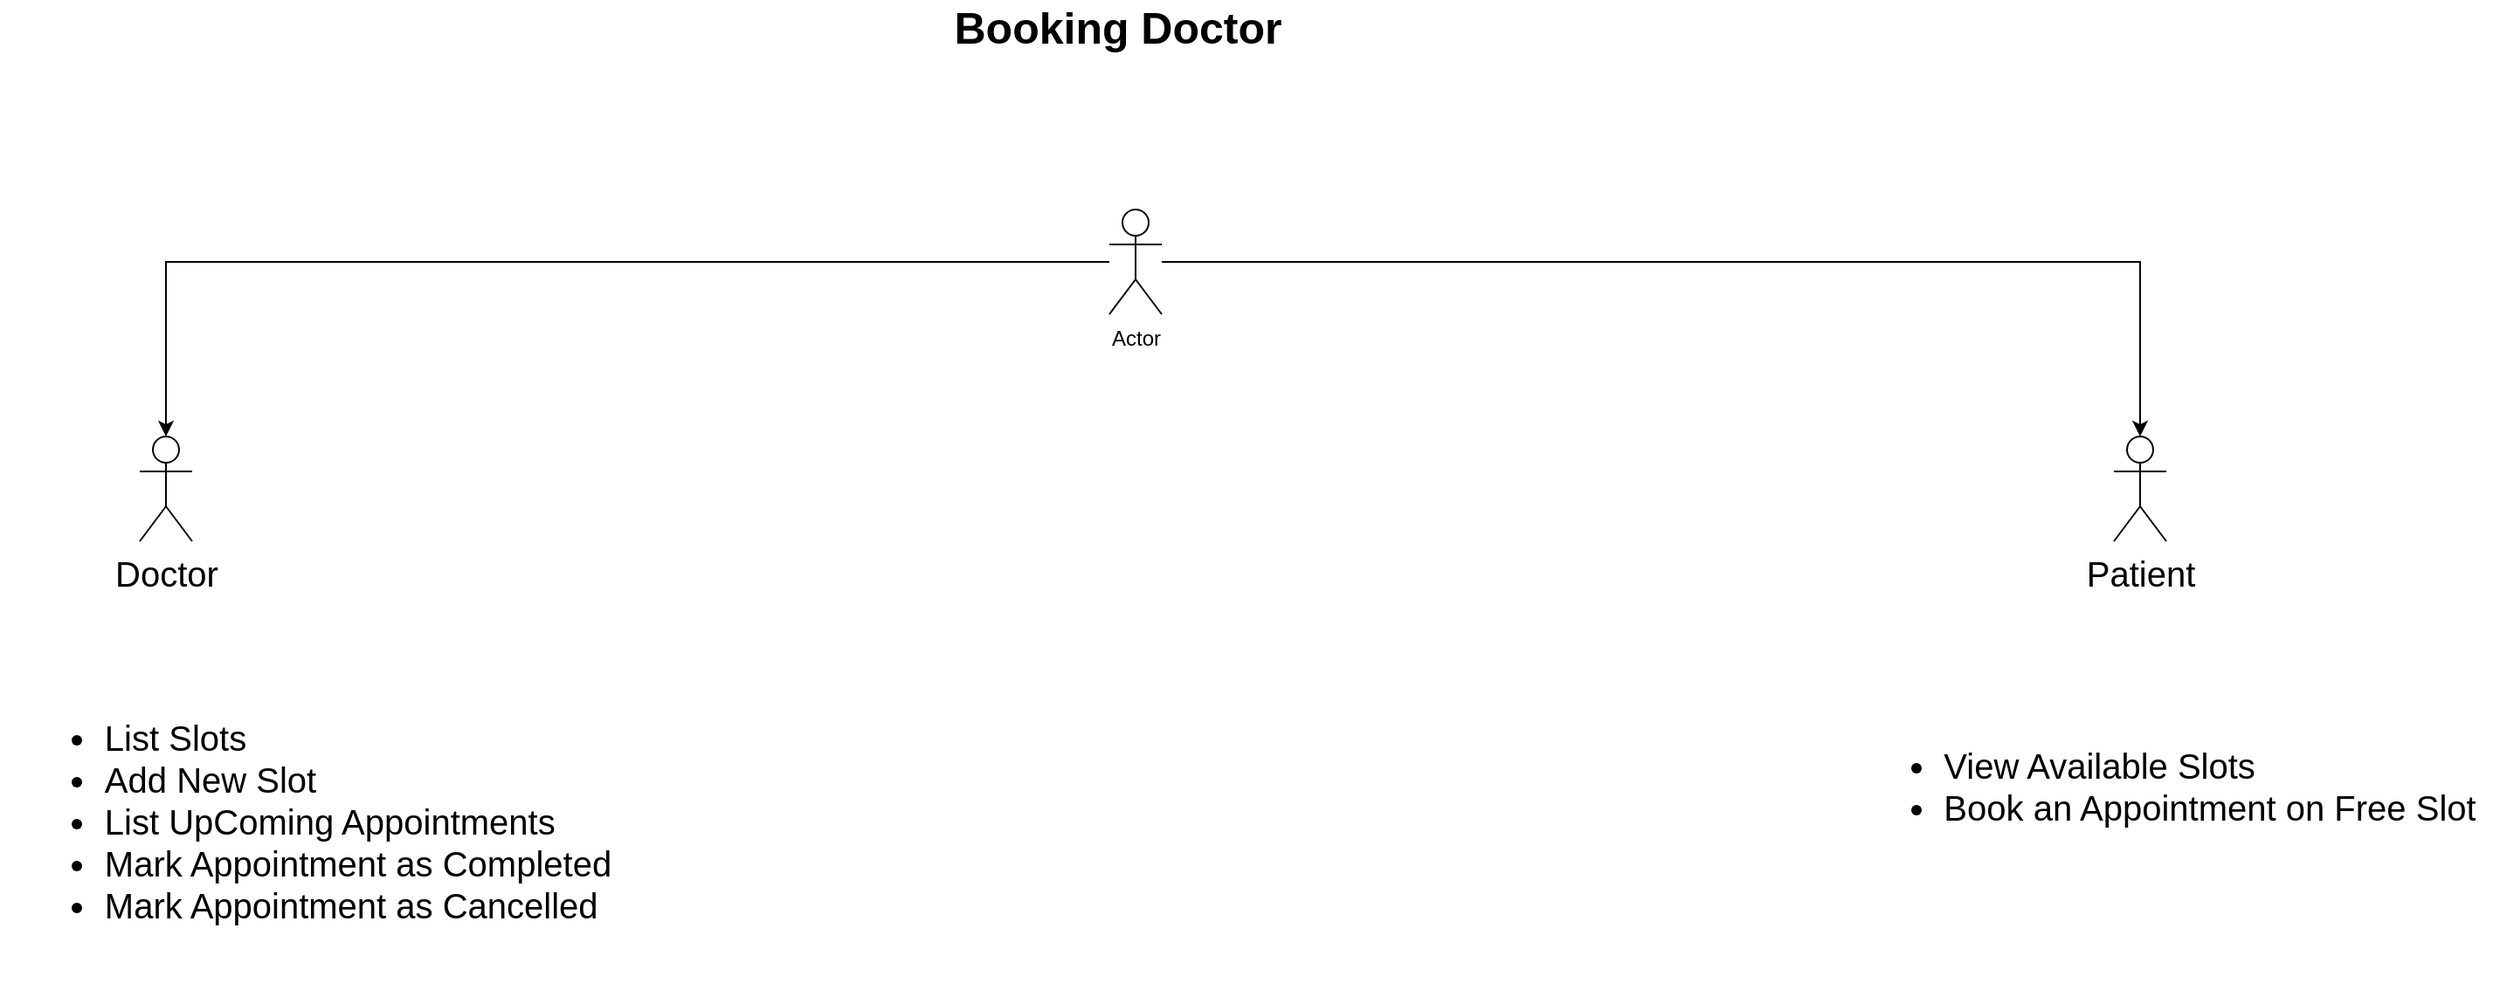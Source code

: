 <mxfile pages="5">
    <diagram name="Actors" id="Uj5xaqc0N7q7OmNPKLTP">
        <mxGraphModel dx="1476" dy="366" grid="1" gridSize="10" guides="1" tooltips="1" connect="1" arrows="1" fold="1" page="1" pageScale="1" pageWidth="850" pageHeight="1100" math="0" shadow="0">
            <root>
                <mxCell id="0"/>
                <mxCell id="1" parent="0"/>
                <mxCell id="eKUQsuH1OrGry_JKIRW3-1" value="Booking Doctor" style="text;html=1;align=center;verticalAlign=middle;whiteSpace=wrap;rounded=0;fontStyle=1;fontSize=25;" parent="1" vertex="1">
                    <mxGeometry x="300" y="40" width="260" height="30" as="geometry"/>
                </mxCell>
                <mxCell id="eKUQsuH1OrGry_JKIRW3-4" value="" style="edgeStyle=orthogonalEdgeStyle;rounded=0;orthogonalLoop=1;jettySize=auto;html=1;" parent="1" source="eKUQsuH1OrGry_JKIRW3-2" target="eKUQsuH1OrGry_JKIRW3-3" edge="1">
                    <mxGeometry relative="1" as="geometry"/>
                </mxCell>
                <mxCell id="eKUQsuH1OrGry_JKIRW3-6" value="" style="edgeStyle=orthogonalEdgeStyle;rounded=0;orthogonalLoop=1;jettySize=auto;html=1;" parent="1" source="eKUQsuH1OrGry_JKIRW3-2" target="eKUQsuH1OrGry_JKIRW3-5" edge="1">
                    <mxGeometry relative="1" as="geometry"/>
                </mxCell>
                <mxCell id="eKUQsuH1OrGry_JKIRW3-2" value="Actor" style="shape=umlActor;verticalLabelPosition=bottom;verticalAlign=top;html=1;outlineConnect=0;" parent="1" vertex="1">
                    <mxGeometry x="425" y="160" width="30" height="60" as="geometry"/>
                </mxCell>
                <mxCell id="eKUQsuH1OrGry_JKIRW3-3" value="Doctor" style="shape=umlActor;verticalLabelPosition=bottom;verticalAlign=top;html=1;outlineConnect=0;fontSize=20;" parent="1" vertex="1">
                    <mxGeometry x="-130" y="290" width="30" height="60" as="geometry"/>
                </mxCell>
                <mxCell id="eKUQsuH1OrGry_JKIRW3-5" value="Patient" style="shape=umlActor;verticalLabelPosition=bottom;verticalAlign=top;html=1;outlineConnect=0;fontSize=20;" parent="1" vertex="1">
                    <mxGeometry x="1000" y="290" width="30" height="60" as="geometry"/>
                </mxCell>
                <mxCell id="eKUQsuH1OrGry_JKIRW3-8" value="&lt;ul&gt;&lt;li style=&quot;text-align: left;&quot;&gt;List Slots&lt;/li&gt;&lt;li style=&quot;text-align: left;&quot;&gt;Add New Slot&lt;/li&gt;&lt;li style=&quot;text-align: left;&quot;&gt;List UpComing Appointments&lt;/li&gt;&lt;li style=&quot;text-align: left;&quot;&gt;Mark Appointment as Completed&lt;/li&gt;&lt;li style=&quot;text-align: left;&quot;&gt;Mark Appointment as Cancelled&lt;/li&gt;&lt;/ul&gt;" style="text;strokeColor=none;fillColor=none;html=1;whiteSpace=wrap;verticalAlign=middle;overflow=hidden;align=center;fontSize=20;" parent="1" vertex="1">
                    <mxGeometry x="-210" y="410" width="370" height="200" as="geometry"/>
                </mxCell>
                <mxCell id="eKUQsuH1OrGry_JKIRW3-14" value="&lt;ul&gt;&lt;li style=&quot;text-align: left;&quot;&gt;&lt;span style=&quot;background-color: transparent; color: light-dark(rgb(0, 0, 0), rgb(255, 255, 255));&quot;&gt;View Available Slots&lt;/span&gt;&lt;br&gt;&lt;/li&gt;&lt;li style=&quot;text-align: left;&quot;&gt;Book an Appointment on Free Slot&lt;/li&gt;&lt;/ul&gt;" style="text;strokeColor=none;fillColor=none;html=1;whiteSpace=wrap;verticalAlign=middle;overflow=hidden;align=center;fontSize=20;" parent="1" vertex="1">
                    <mxGeometry x="850" y="410" width="370" height="160" as="geometry"/>
                </mxCell>
            </root>
        </mxGraphModel>
    </diagram>
    <diagram id="X-sH2ErE4nEwR6ok2ZJJ" name="A- Doctor Availability Module">
        <mxGraphModel dx="835" dy="829" grid="1" gridSize="10" guides="1" tooltips="1" connect="1" arrows="1" fold="1" page="1" pageScale="1" pageWidth="850" pageHeight="1100" math="0" shadow="0">
            <root>
                <mxCell id="0"/>
                <mxCell id="1" parent="0"/>
                <mxCell id="j19hEm3TBlXu6-seOeiy-2" value="&lt;font style=&quot;font-size: 20px;&quot;&gt;Doctor Availability Module (Layered Architecture)&lt;/font&gt;" style="whiteSpace=wrap;html=1;shadow=0;dashed=0;fontSize=10;align=center;fillColor=#1A1A1A;strokeColor=#1A1A1A;fontColor=#FFFFFF;" parent="1" vertex="1">
                    <mxGeometry x="276" y="20" width="299" height="60" as="geometry"/>
                </mxCell>
                <mxCell id="j19hEm3TBlXu6-seOeiy-3" value="&lt;font style=&quot;font-size: 20px;&quot;&gt;&lt;b&gt;Presentation Layer&lt;/b&gt;&lt;/font&gt;" style="text;html=1;align=center;verticalAlign=middle;whiteSpace=wrap;rounded=0;" parent="1" vertex="1">
                    <mxGeometry x="335" y="120" width="210" height="30" as="geometry"/>
                </mxCell>
                <mxCell id="j19hEm3TBlXu6-seOeiy-4" value="Controllers/SlotController" style="text;html=1;align=center;verticalAlign=middle;whiteSpace=wrap;rounded=0;fontSize=20;" parent="1" vertex="1">
                    <mxGeometry x="390" y="170" width="120" height="30" as="geometry"/>
                </mxCell>
                <mxCell id="j19hEm3TBlXu6-seOeiy-5" value="&lt;font style=&quot;font-size: 20px;&quot;&gt;&lt;b&gt;Business Layer&lt;/b&gt;&lt;/font&gt;" style="text;html=1;align=center;verticalAlign=middle;whiteSpace=wrap;rounded=0;" parent="1" vertex="1">
                    <mxGeometry x="330" y="240" width="210" height="30" as="geometry"/>
                </mxCell>
                <mxCell id="j19hEm3TBlXu6-seOeiy-7" value="Services/SlotService" style="text;html=1;align=center;verticalAlign=middle;whiteSpace=wrap;rounded=0;fontSize=20;" parent="1" vertex="1">
                    <mxGeometry x="390" y="290" width="120" height="30" as="geometry"/>
                </mxCell>
                <mxCell id="j19hEm3TBlXu6-seOeiy-8" value="Models/Slot" style="text;html=1;align=center;verticalAlign=middle;whiteSpace=wrap;rounded=0;fontSize=20;" parent="1" vertex="1">
                    <mxGeometry x="380" y="330" width="120" height="30" as="geometry"/>
                </mxCell>
                <mxCell id="j19hEm3TBlXu6-seOeiy-11" value="" style="edgeStyle=orthogonalEdgeStyle;rounded=0;orthogonalLoop=1;jettySize=auto;html=1;" parent="1" source="j19hEm3TBlXu6-seOeiy-9" target="j19hEm3TBlXu6-seOeiy-10" edge="1">
                    <mxGeometry relative="1" as="geometry"/>
                </mxCell>
                <mxCell id="j19hEm3TBlXu6-seOeiy-9" value="Repositories/SlotRepository" style="text;html=1;align=center;verticalAlign=middle;whiteSpace=wrap;rounded=0;fontSize=20;" parent="1" vertex="1">
                    <mxGeometry x="365" y="440" width="120" height="30" as="geometry"/>
                </mxCell>
                <mxCell id="j19hEm3TBlXu6-seOeiy-10" value="&lt;font style=&quot;font-size: 20px;&quot;&gt;&lt;b&gt;Data Layer&lt;/b&gt;&lt;/font&gt;" style="text;html=1;align=center;verticalAlign=middle;whiteSpace=wrap;rounded=0;" parent="1" vertex="1">
                    <mxGeometry x="320" y="400" width="210" height="30" as="geometry"/>
                </mxCell>
                <mxCell id="j19hEm3TBlXu6-seOeiy-12" value="Controllers/SlotController" style="text;html=1;align=center;verticalAlign=middle;whiteSpace=wrap;rounded=0;fontSize=20;" parent="1" vertex="1">
                    <mxGeometry x="90" y="600" width="120" height="30" as="geometry"/>
                </mxCell>
                <mxCell id="j19hEm3TBlXu6-seOeiy-19" value="" style="edgeStyle=orthogonalEdgeStyle;rounded=0;orthogonalLoop=1;jettySize=auto;html=1;" parent="1" target="j19hEm3TBlXu6-seOeiy-18" edge="1">
                    <mxGeometry relative="1" as="geometry">
                        <mxPoint x="545" y="670" as="sourcePoint"/>
                    </mxGeometry>
                </mxCell>
                <mxCell id="j19hEm3TBlXu6-seOeiy-17" value="Services/SlotService" style="text;html=1;align=center;verticalAlign=middle;whiteSpace=wrap;rounded=0;fontSize=20;" parent="1" vertex="1">
                    <mxGeometry x="550" y="600" width="120" height="30" as="geometry"/>
                </mxCell>
                <mxCell id="j19hEm3TBlXu6-seOeiy-18" value="addSlot" style="text;html=1;align=center;verticalAlign=middle;whiteSpace=wrap;rounded=0;fontSize=20;" parent="1" vertex="1">
                    <mxGeometry x="485" y="750" width="120" height="30" as="geometry"/>
                </mxCell>
                <mxCell id="j19hEm3TBlXu6-seOeiy-20" value="List Slots" style="text;html=1;align=center;verticalAlign=middle;whiteSpace=wrap;rounded=0;fontSize=20;" parent="1" vertex="1">
                    <mxGeometry x="625" y="750" width="120" height="30" as="geometry"/>
                </mxCell>
                <mxCell id="j19hEm3TBlXu6-seOeiy-21" value="" style="edgeStyle=orthogonalEdgeStyle;rounded=0;orthogonalLoop=1;jettySize=auto;html=1;entryX=0.5;entryY=0;entryDx=0;entryDy=0;exitX=0.5;exitY=1;exitDx=0;exitDy=0;" parent="1" target="j19hEm3TBlXu6-seOeiy-20" edge="1">
                    <mxGeometry relative="1" as="geometry">
                        <mxPoint x="545" y="670" as="sourcePoint"/>
                        <mxPoint x="555" y="760" as="targetPoint"/>
                        <Array as="points">
                            <mxPoint x="685" y="670"/>
                        </Array>
                    </mxGeometry>
                </mxCell>
                <mxCell id="j19hEm3TBlXu6-seOeiy-23" value="" style="endArrow=classic;html=1;rounded=0;exitX=0.5;exitY=1;exitDx=0;exitDy=0;" parent="1" source="j19hEm3TBlXu6-seOeiy-17" edge="1">
                    <mxGeometry width="50" height="50" relative="1" as="geometry">
                        <mxPoint x="400" y="850" as="sourcePoint"/>
                        <mxPoint x="610" y="670" as="targetPoint"/>
                    </mxGeometry>
                </mxCell>
                <mxCell id="j19hEm3TBlXu6-seOeiy-24" value="" style="edgeStyle=orthogonalEdgeStyle;rounded=0;orthogonalLoop=1;jettySize=auto;html=1;" parent="1" target="j19hEm3TBlXu6-seOeiy-25" edge="1">
                    <mxGeometry relative="1" as="geometry">
                        <mxPoint x="60" y="660" as="sourcePoint"/>
                    </mxGeometry>
                </mxCell>
                <mxCell id="j19hEm3TBlXu6-seOeiy-25" value="addSlot" style="text;html=1;align=center;verticalAlign=middle;whiteSpace=wrap;rounded=0;fontSize=20;" parent="1" vertex="1">
                    <mxGeometry y="740" width="120" height="30" as="geometry"/>
                </mxCell>
                <mxCell id="j19hEm3TBlXu6-seOeiy-26" value="List Slots" style="text;html=1;align=center;verticalAlign=middle;whiteSpace=wrap;rounded=0;fontSize=20;" parent="1" vertex="1">
                    <mxGeometry x="140" y="740" width="120" height="30" as="geometry"/>
                </mxCell>
                <mxCell id="j19hEm3TBlXu6-seOeiy-27" value="" style="edgeStyle=orthogonalEdgeStyle;rounded=0;orthogonalLoop=1;jettySize=auto;html=1;entryX=0.5;entryY=0;entryDx=0;entryDy=0;exitX=0.5;exitY=1;exitDx=0;exitDy=0;" parent="1" target="j19hEm3TBlXu6-seOeiy-26" edge="1">
                    <mxGeometry relative="1" as="geometry">
                        <mxPoint x="60" y="660" as="sourcePoint"/>
                        <mxPoint x="70" y="750" as="targetPoint"/>
                        <Array as="points">
                            <mxPoint x="200" y="660"/>
                        </Array>
                    </mxGeometry>
                </mxCell>
                <mxCell id="j19hEm3TBlXu6-seOeiy-28" value="" style="endArrow=classic;html=1;rounded=0;exitX=0.5;exitY=1;exitDx=0;exitDy=0;" parent="1" edge="1">
                    <mxGeometry width="50" height="50" relative="1" as="geometry">
                        <mxPoint x="125" y="620" as="sourcePoint"/>
                        <mxPoint x="125" y="660" as="targetPoint"/>
                    </mxGeometry>
                </mxCell>
            </root>
        </mxGraphModel>
    </diagram>
    <diagram name="B- Appointment Booking Module" id="W3GN4L1mm5saj4UXmLPY">
        <mxGraphModel dx="2102" dy="1244" grid="1" gridSize="10" guides="1" tooltips="1" connect="1" arrows="1" fold="1" page="1" pageScale="1" pageWidth="850" pageHeight="1100" math="0" shadow="0">
            <root>
                <mxCell id="j270SnznrPz_KhuB3uI5-0"/>
                <mxCell id="j270SnznrPz_KhuB3uI5-1" parent="j270SnznrPz_KhuB3uI5-0"/>
                <mxCell id="WKxwyLp-jp-ZxdTt55H9-5" value="" style="ellipse;whiteSpace=wrap;html=1;" parent="j270SnznrPz_KhuB3uI5-1" vertex="1">
                    <mxGeometry x="-185" y="100" width="1460" height="1250" as="geometry"/>
                </mxCell>
                <mxCell id="JlpWlrA5JRyuCkOGPSDg-0" value="" style="ellipse;whiteSpace=wrap;html=1;" parent="j270SnznrPz_KhuB3uI5-1" vertex="1">
                    <mxGeometry x="70" y="110" width="970" height="850" as="geometry"/>
                </mxCell>
                <mxCell id="WGWI52DquEo9eSg284ff-4" value="" style="ellipse;whiteSpace=wrap;html=1;" parent="j270SnznrPz_KhuB3uI5-1" vertex="1">
                    <mxGeometry x="240" y="160" width="560" height="640" as="geometry"/>
                </mxCell>
                <mxCell id="WGWI52DquEo9eSg284ff-2" value="" style="ellipse;whiteSpace=wrap;html=1;" parent="j270SnznrPz_KhuB3uI5-1" vertex="1">
                    <mxGeometry x="400" y="390" width="240" height="230" as="geometry"/>
                </mxCell>
                <mxCell id="j270SnznrPz_KhuB3uI5-2" value="&lt;font style=&quot;font-size: 20px;&quot;&gt;Appointment Booking Module (Clean Architecture)&lt;/font&gt;" style="whiteSpace=wrap;html=1;shadow=0;dashed=0;fontSize=10;align=center;fillColor=#1A1A1A;strokeColor=#1A1A1A;fontColor=#FFFFFF;" parent="j270SnznrPz_KhuB3uI5-1" vertex="1">
                    <mxGeometry x="276" y="20" width="299" height="60" as="geometry"/>
                </mxCell>
                <mxCell id="WGWI52DquEo9eSg284ff-1" value="&lt;font style=&quot;font-size: 17px;&quot;&gt;Appointment Entities&lt;/font&gt;" style="rounded=0;whiteSpace=wrap;html=1;" parent="j270SnznrPz_KhuB3uI5-1" vertex="1">
                    <mxGeometry x="465" y="440" width="120" height="60" as="geometry"/>
                </mxCell>
                <mxCell id="WGWI52DquEo9eSg284ff-3" value="&lt;font style=&quot;font-size: 17px;&quot;&gt;Appointment Repository Interface&lt;/font&gt;" style="rounded=0;whiteSpace=wrap;html=1;" parent="j270SnznrPz_KhuB3uI5-1" vertex="1">
                    <mxGeometry x="465" y="530" width="120" height="60" as="geometry"/>
                </mxCell>
                <mxCell id="QD_mlYW_1hwSHaym2dd9-2" value="" style="edgeStyle=orthogonalEdgeStyle;rounded=0;orthogonalLoop=1;jettySize=auto;html=1;" parent="j270SnznrPz_KhuB3uI5-1" source="WGWI52DquEo9eSg284ff-5" target="QD_mlYW_1hwSHaym2dd9-1" edge="1">
                    <mxGeometry relative="1" as="geometry"/>
                </mxCell>
                <mxCell id="WGWI52DquEo9eSg284ff-5" value="&lt;font style=&quot;font-size: 17px;&quot;&gt;BookAppointment UseCase&lt;/font&gt;" style="rounded=0;whiteSpace=wrap;html=1;" parent="j270SnznrPz_KhuB3uI5-1" vertex="1">
                    <mxGeometry x="310" y="310" width="175" height="60" as="geometry"/>
                </mxCell>
                <mxCell id="WGWI52DquEo9eSg284ff-6" value="&lt;font style=&quot;font-size: 17px;&quot;&gt;ViewAvailableSlots&lt;/font&gt;&lt;div&gt;&lt;font style=&quot;font-size: 17px;&quot;&gt;Use Case&lt;/font&gt;&lt;/div&gt;" style="rounded=0;whiteSpace=wrap;html=1;" parent="j270SnznrPz_KhuB3uI5-1" vertex="1">
                    <mxGeometry x="570" y="310" width="180" height="60" as="geometry"/>
                </mxCell>
                <mxCell id="WKxwyLp-jp-ZxdTt55H9-0" value="&lt;font style=&quot;font-size: 17px;&quot;&gt;Appointment Reposity&lt;/font&gt;" style="rounded=0;whiteSpace=wrap;html=1;" parent="j270SnznrPz_KhuB3uI5-1" vertex="1">
                    <mxGeometry x="370" y="815" width="200" height="90" as="geometry"/>
                </mxCell>
                <mxCell id="WKxwyLp-jp-ZxdTt55H9-1" value="&lt;font style=&quot;font-size: 17px;&quot;&gt;Appointment Model&lt;/font&gt;" style="rounded=0;whiteSpace=wrap;html=1;" parent="j270SnznrPz_KhuB3uI5-1" vertex="1">
                    <mxGeometry x="670" y="815" width="120" height="60" as="geometry"/>
                </mxCell>
                <mxCell id="WKxwyLp-jp-ZxdTt55H9-2" value="&lt;b&gt;&lt;font style=&quot;font-size: 15px; color: rgb(204, 0, 0);&quot;&gt;Domain Layer&lt;/font&gt;&lt;/b&gt;" style="text;html=1;align=center;verticalAlign=middle;whiteSpace=wrap;rounded=0;" parent="j270SnznrPz_KhuB3uI5-1" vertex="1">
                    <mxGeometry x="480" y="400" width="90" height="30" as="geometry"/>
                </mxCell>
                <mxCell id="WKxwyLp-jp-ZxdTt55H9-3" value="&lt;b&gt;&lt;font style=&quot;font-size: 15px; color: rgb(204, 0, 0);&quot;&gt;UseCases Layer&lt;/font&gt;&lt;/b&gt;" style="text;html=1;align=center;verticalAlign=middle;whiteSpace=wrap;rounded=0;" parent="j270SnznrPz_KhuB3uI5-1" vertex="1">
                    <mxGeometry x="480" y="190" width="90" height="30" as="geometry"/>
                </mxCell>
                <mxCell id="WKxwyLp-jp-ZxdTt55H9-4" value="&lt;b&gt;&lt;font style=&quot;font-size: 15px; color: rgb(204, 0, 0);&quot;&gt;Infrastructure Layer&lt;/font&gt;&lt;/b&gt;" style="text;html=1;align=center;verticalAlign=middle;whiteSpace=wrap;rounded=0;" parent="j270SnznrPz_KhuB3uI5-1" vertex="1">
                    <mxGeometry x="600" y="130" width="130" height="50" as="geometry"/>
                </mxCell>
                <mxCell id="WKxwyLp-jp-ZxdTt55H9-6" value="&lt;b&gt;&lt;font style=&quot;font-size: 15px; color: rgb(204, 0, 0);&quot;&gt;UI Layer&lt;/font&gt;&lt;/b&gt;" style="text;html=1;align=center;verticalAlign=middle;whiteSpace=wrap;rounded=0;" parent="j270SnznrPz_KhuB3uI5-1" vertex="1">
                    <mxGeometry x="1060" y="440" width="130" height="50" as="geometry"/>
                </mxCell>
                <mxCell id="WKxwyLp-jp-ZxdTt55H9-7" value="&lt;span style=&quot;font-size: 17px;&quot;&gt;Appointment Controller&lt;/span&gt;" style="rounded=0;whiteSpace=wrap;html=1;" parent="j270SnznrPz_KhuB3uI5-1" vertex="1">
                    <mxGeometry x="1050" y="550" width="180" height="60" as="geometry"/>
                </mxCell>
                <mxCell id="WKxwyLp-jp-ZxdTt55H9-8" value="&lt;span style=&quot;font-size: 17px;&quot;&gt;Slot Controller&lt;/span&gt;" style="rounded=0;whiteSpace=wrap;html=1;" parent="j270SnznrPz_KhuB3uI5-1" vertex="1">
                    <mxGeometry x="1050" y="640" width="180" height="60" as="geometry"/>
                </mxCell>
                <mxCell id="QD_mlYW_1hwSHaym2dd9-1" value="&lt;font style=&quot;font-size: 17px;&quot;&gt;Fire Event of Confirmation&lt;/font&gt;" style="rounded=0;whiteSpace=wrap;html=1;" parent="j270SnznrPz_KhuB3uI5-1" vertex="1">
                    <mxGeometry x="260" y="410" width="135" height="50" as="geometry"/>
                </mxCell>
            </root>
        </mxGraphModel>
    </diagram>
    <diagram id="EiiA6ceXrb89cSkukrEp" name="C- Appointment Confirmation">
        <mxGraphModel dx="626" dy="366" grid="1" gridSize="10" guides="1" tooltips="1" connect="1" arrows="1" fold="1" page="1" pageScale="1" pageWidth="850" pageHeight="1100" math="0" shadow="0">
            <root>
                <mxCell id="0"/>
                <mxCell id="1" parent="0"/>
                <mxCell id="4CxQro6bld0Tk60CRJKM-1" value="&lt;font style=&quot;font-size: 20px;&quot;&gt;Appointment Confirmation Module (Simple Architecture)&lt;/font&gt;" style="whiteSpace=wrap;html=1;shadow=0;dashed=0;fontSize=10;align=center;fillColor=#1A1A1A;strokeColor=#1A1A1A;fontColor=#FFFFFF;" parent="1" vertex="1">
                    <mxGeometry x="270" y="30" width="299" height="60" as="geometry"/>
                </mxCell>
                <mxCell id="4CxQro6bld0Tk60CRJKM-2" value="Notification" style="rounded=0;whiteSpace=wrap;html=1;" parent="1" vertex="1">
                    <mxGeometry x="360" y="200" width="120" height="60" as="geometry"/>
                </mxCell>
                <mxCell id="4CxQro6bld0Tk60CRJKM-3" value="ListenToConfirmationAppointment" style="rounded=0;whiteSpace=wrap;html=1;" parent="1" vertex="1">
                    <mxGeometry x="320" y="310" width="210" height="80" as="geometry"/>
                </mxCell>
            </root>
        </mxGraphModel>
    </diagram>
    <diagram id="85-Se30D-hgAAOEWUIOP" name="D- Doctor Appointment Managment">
        <mxGraphModel dx="1476" dy="366" grid="1" gridSize="10" guides="1" tooltips="1" connect="1" arrows="1" fold="1" page="1" pageScale="1" pageWidth="850" pageHeight="1100" math="0" shadow="0">
            <root>
                <mxCell id="0"/>
                <mxCell id="1" parent="0"/>
                <mxCell id="SgwjVtaK0joFU57eE6TA-1" value="&lt;font style=&quot;font-size: 20px;&quot;&gt;Doctor Appointment Management (Hexagonal Architecture)&lt;/font&gt;" style="whiteSpace=wrap;html=1;shadow=0;dashed=0;fontSize=10;align=center;fillColor=#1A1A1A;strokeColor=#1A1A1A;fontColor=#FFFFFF;" parent="1" vertex="1">
                    <mxGeometry x="240" y="20" width="390" height="60" as="geometry"/>
                </mxCell>
                <mxCell id="SgwjVtaK0joFU57eE6TA-2" value="" style="rounded=0;whiteSpace=wrap;html=1;" parent="1" vertex="1">
                    <mxGeometry x="110" y="200" width="630" height="320" as="geometry"/>
                </mxCell>
                <mxCell id="SgwjVtaK0joFU57eE6TA-6" value="" style="edgeStyle=orthogonalEdgeStyle;rounded=0;orthogonalLoop=1;jettySize=auto;html=1;" parent="1" source="SgwjVtaK0joFU57eE6TA-3" target="SgwjVtaK0joFU57eE6TA-5" edge="1">
                    <mxGeometry relative="1" as="geometry"/>
                </mxCell>
                <mxCell id="SgwjVtaK0joFU57eE6TA-10" value="" style="edgeStyle=orthogonalEdgeStyle;rounded=0;orthogonalLoop=1;jettySize=auto;html=1;" parent="1" source="SgwjVtaK0joFU57eE6TA-3" target="SgwjVtaK0joFU57eE6TA-9" edge="1">
                    <mxGeometry relative="1" as="geometry"/>
                </mxCell>
                <mxCell id="SgwjVtaK0joFU57eE6TA-3" value="MarkAsCompleted" style="rounded=0;whiteSpace=wrap;html=1;" parent="1" vertex="1">
                    <mxGeometry x="360" y="300" width="120" height="60" as="geometry"/>
                </mxCell>
                <mxCell id="SgwjVtaK0joFU57eE6TA-4" value="MarkAsCancelled" style="rounded=0;whiteSpace=wrap;html=1;" parent="1" vertex="1">
                    <mxGeometry x="360" y="380" width="120" height="60" as="geometry"/>
                </mxCell>
                <mxCell id="SgwjVtaK0joFU57eE6TA-5" value="Check is Reserved ?" style="rounded=0;whiteSpace=wrap;html=1;" parent="1" vertex="1">
                    <mxGeometry x="510" y="300" width="120" height="60" as="geometry"/>
                </mxCell>
                <mxCell id="SgwjVtaK0joFU57eE6TA-7" value="MarkAsCompletedInput" style="rounded=0;whiteSpace=wrap;html=1;" parent="1" vertex="1">
                    <mxGeometry x="-70" y="280" width="170" height="60" as="geometry"/>
                </mxCell>
                <mxCell id="SgwjVtaK0joFU57eE6TA-8" value="MarkAsCancelledInput" style="rounded=0;whiteSpace=wrap;html=1;" parent="1" vertex="1">
                    <mxGeometry x="-70" y="430" width="170" height="60" as="geometry"/>
                </mxCell>
                <mxCell id="SgwjVtaK0joFU57eE6TA-9" value="Fire Event of Confirmation" style="rounded=0;whiteSpace=wrap;html=1;" parent="1" vertex="1">
                    <mxGeometry x="360" y="210" width="120" height="60" as="geometry"/>
                </mxCell>
            </root>
        </mxGraphModel>
    </diagram>
</mxfile>
